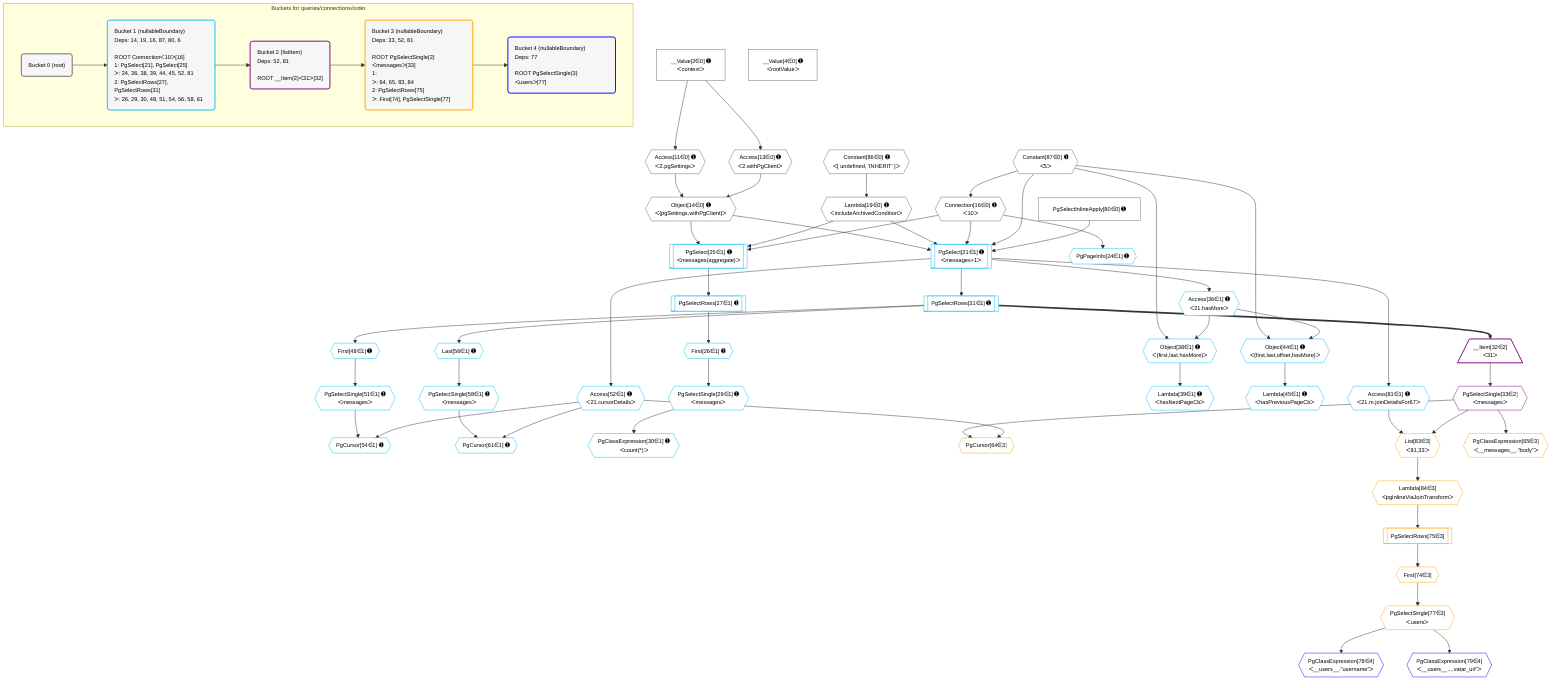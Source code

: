 %%{init: {'themeVariables': { 'fontSize': '12px'}}}%%
graph TD
    classDef path fill:#eee,stroke:#000,color:#000
    classDef plan fill:#fff,stroke-width:1px,color:#000
    classDef itemplan fill:#fff,stroke-width:2px,color:#000
    classDef unbatchedplan fill:#dff,stroke-width:1px,color:#000
    classDef sideeffectplan fill:#fcc,stroke-width:2px,color:#000
    classDef bucket fill:#f6f6f6,color:#000,stroke-width:2px,text-align:left

    subgraph "Buckets for queries/connections/order"
    Bucket0("Bucket 0 (root)"):::bucket
    Bucket1("Bucket 1 (nullableBoundary)<br />Deps: 14, 19, 16, 87, 80, 6<br /><br />ROOT Connectionᐸ10ᐳ[16]<br />1: PgSelect[21], PgSelect[25]<br />ᐳ: 24, 36, 38, 39, 44, 45, 52, 81<br />2: PgSelectRows[27], PgSelectRows[31]<br />ᐳ: 26, 29, 30, 48, 51, 54, 56, 58, 61"):::bucket
    Bucket2("Bucket 2 (listItem)<br />Deps: 52, 81<br /><br />ROOT __Item{2}ᐸ31ᐳ[32]"):::bucket
    Bucket3("Bucket 3 (nullableBoundary)<br />Deps: 33, 52, 81<br /><br />ROOT PgSelectSingle{2}ᐸmessagesᐳ[33]<br />1: <br />ᐳ: 64, 65, 83, 84<br />2: PgSelectRows[75]<br />ᐳ: First[74], PgSelectSingle[77]"):::bucket
    Bucket4("Bucket 4 (nullableBoundary)<br />Deps: 77<br /><br />ROOT PgSelectSingle{3}ᐸusersᐳ[77]"):::bucket
    end
    Bucket0 --> Bucket1
    Bucket1 --> Bucket2
    Bucket2 --> Bucket3
    Bucket3 --> Bucket4

    %% plan dependencies
    Object14{{"Object[14∈0] ➊<br />ᐸ{pgSettings,withPgClient}ᐳ"}}:::plan
    Access11{{"Access[11∈0] ➊<br />ᐸ2.pgSettingsᐳ"}}:::plan
    Access13{{"Access[13∈0] ➊<br />ᐸ2.withPgClientᐳ"}}:::plan
    Access11 & Access13 --> Object14
    __Value2["__Value[2∈0] ➊<br />ᐸcontextᐳ"]:::plan
    __Value2 --> Access11
    __Value2 --> Access13
    Connection16{{"Connection[16∈0] ➊<br />ᐸ10ᐳ"}}:::plan
    Constant87{{"Constant[87∈0] ➊<br />ᐸ5ᐳ"}}:::plan
    Constant87 --> Connection16
    Lambda19{{"Lambda[19∈0] ➊<br />ᐸincludeArchivedConditionᐳ"}}:::plan
    Constant86{{"Constant[86∈0] ➊<br />ᐸ[ undefined, 'INHERIT' ]ᐳ"}}:::plan
    Constant86 --> Lambda19
    __Value4["__Value[4∈0] ➊<br />ᐸrootValueᐳ"]:::plan
    PgSelectInlineApply80["PgSelectInlineApply[80∈0] ➊"]:::plan
    PgSelect21[["PgSelect[21∈1] ➊<br />ᐸmessages+1ᐳ"]]:::plan
    Object14 & Lambda19 & Connection16 & Constant87 & PgSelectInlineApply80 --> PgSelect21
    Object44{{"Object[44∈1] ➊<br />ᐸ{first,last,offset,hasMore}ᐳ"}}:::plan
    Access36{{"Access[36∈1] ➊<br />ᐸ21.hasMoreᐳ"}}:::plan
    Constant87 & Access36 --> Object44
    PgSelect25[["PgSelect[25∈1] ➊<br />ᐸmessages(aggregate)ᐳ"]]:::plan
    Object14 & Lambda19 & Connection16 --> PgSelect25
    Object38{{"Object[38∈1] ➊<br />ᐸ{first,last,hasMore}ᐳ"}}:::plan
    Constant87 & Access36 --> Object38
    PgCursor54{{"PgCursor[54∈1] ➊"}}:::plan
    PgSelectSingle51{{"PgSelectSingle[51∈1] ➊<br />ᐸmessagesᐳ"}}:::plan
    Access52{{"Access[52∈1] ➊<br />ᐸ21.cursorDetailsᐳ"}}:::plan
    PgSelectSingle51 & Access52 --> PgCursor54
    PgCursor61{{"PgCursor[61∈1] ➊"}}:::plan
    PgSelectSingle58{{"PgSelectSingle[58∈1] ➊<br />ᐸmessagesᐳ"}}:::plan
    PgSelectSingle58 & Access52 --> PgCursor61
    PgPageInfo24{{"PgPageInfo[24∈1] ➊"}}:::plan
    Connection16 --> PgPageInfo24
    First26{{"First[26∈1] ➊"}}:::plan
    PgSelectRows27[["PgSelectRows[27∈1] ➊"]]:::plan
    PgSelectRows27 --> First26
    PgSelect25 --> PgSelectRows27
    PgSelectSingle29{{"PgSelectSingle[29∈1] ➊<br />ᐸmessagesᐳ"}}:::plan
    First26 --> PgSelectSingle29
    PgClassExpression30{{"PgClassExpression[30∈1] ➊<br />ᐸcount(*)ᐳ"}}:::plan
    PgSelectSingle29 --> PgClassExpression30
    PgSelectRows31[["PgSelectRows[31∈1] ➊"]]:::plan
    PgSelect21 --> PgSelectRows31
    PgSelect21 --> Access36
    Lambda39{{"Lambda[39∈1] ➊<br />ᐸhasNextPageCbᐳ"}}:::plan
    Object38 --> Lambda39
    Lambda45{{"Lambda[45∈1] ➊<br />ᐸhasPreviousPageCbᐳ"}}:::plan
    Object44 --> Lambda45
    First48{{"First[48∈1] ➊"}}:::plan
    PgSelectRows31 --> First48
    First48 --> PgSelectSingle51
    PgSelect21 --> Access52
    Last56{{"Last[56∈1] ➊"}}:::plan
    PgSelectRows31 --> Last56
    Last56 --> PgSelectSingle58
    Access81{{"Access[81∈1] ➊<br />ᐸ21.m.joinDetailsFor67ᐳ"}}:::plan
    PgSelect21 --> Access81
    __Item32[/"__Item[32∈2]<br />ᐸ31ᐳ"\]:::itemplan
    PgSelectRows31 ==> __Item32
    PgSelectSingle33{{"PgSelectSingle[33∈2]<br />ᐸmessagesᐳ"}}:::plan
    __Item32 --> PgSelectSingle33
    PgCursor64{{"PgCursor[64∈3]"}}:::plan
    PgSelectSingle33 & Access52 --> PgCursor64
    List83{{"List[83∈3]<br />ᐸ81,33ᐳ"}}:::plan
    Access81 & PgSelectSingle33 --> List83
    PgClassExpression65{{"PgClassExpression[65∈3]<br />ᐸ__messages__.”body”ᐳ"}}:::plan
    PgSelectSingle33 --> PgClassExpression65
    First74{{"First[74∈3]"}}:::plan
    PgSelectRows75[["PgSelectRows[75∈3]"]]:::plan
    PgSelectRows75 --> First74
    Lambda84{{"Lambda[84∈3]<br />ᐸpgInlineViaJoinTransformᐳ"}}:::plan
    Lambda84 --> PgSelectRows75
    PgSelectSingle77{{"PgSelectSingle[77∈3]<br />ᐸusersᐳ"}}:::plan
    First74 --> PgSelectSingle77
    List83 --> Lambda84
    PgClassExpression78{{"PgClassExpression[78∈4]<br />ᐸ__users__.”username”ᐳ"}}:::plan
    PgSelectSingle77 --> PgClassExpression78
    PgClassExpression79{{"PgClassExpression[79∈4]<br />ᐸ__users__....vatar_url”ᐳ"}}:::plan
    PgSelectSingle77 --> PgClassExpression79

    %% define steps
    classDef bucket0 stroke:#696969
    class Bucket0,__Value2,__Value4,Access11,Access13,Object14,Connection16,Lambda19,PgSelectInlineApply80,Constant86,Constant87 bucket0
    classDef bucket1 stroke:#00bfff
    class Bucket1,PgSelect21,PgPageInfo24,PgSelect25,First26,PgSelectRows27,PgSelectSingle29,PgClassExpression30,PgSelectRows31,Access36,Object38,Lambda39,Object44,Lambda45,First48,PgSelectSingle51,Access52,PgCursor54,Last56,PgSelectSingle58,PgCursor61,Access81 bucket1
    classDef bucket2 stroke:#7f007f
    class Bucket2,__Item32,PgSelectSingle33 bucket2
    classDef bucket3 stroke:#ffa500
    class Bucket3,PgCursor64,PgClassExpression65,First74,PgSelectRows75,PgSelectSingle77,List83,Lambda84 bucket3
    classDef bucket4 stroke:#0000ff
    class Bucket4,PgClassExpression78,PgClassExpression79 bucket4